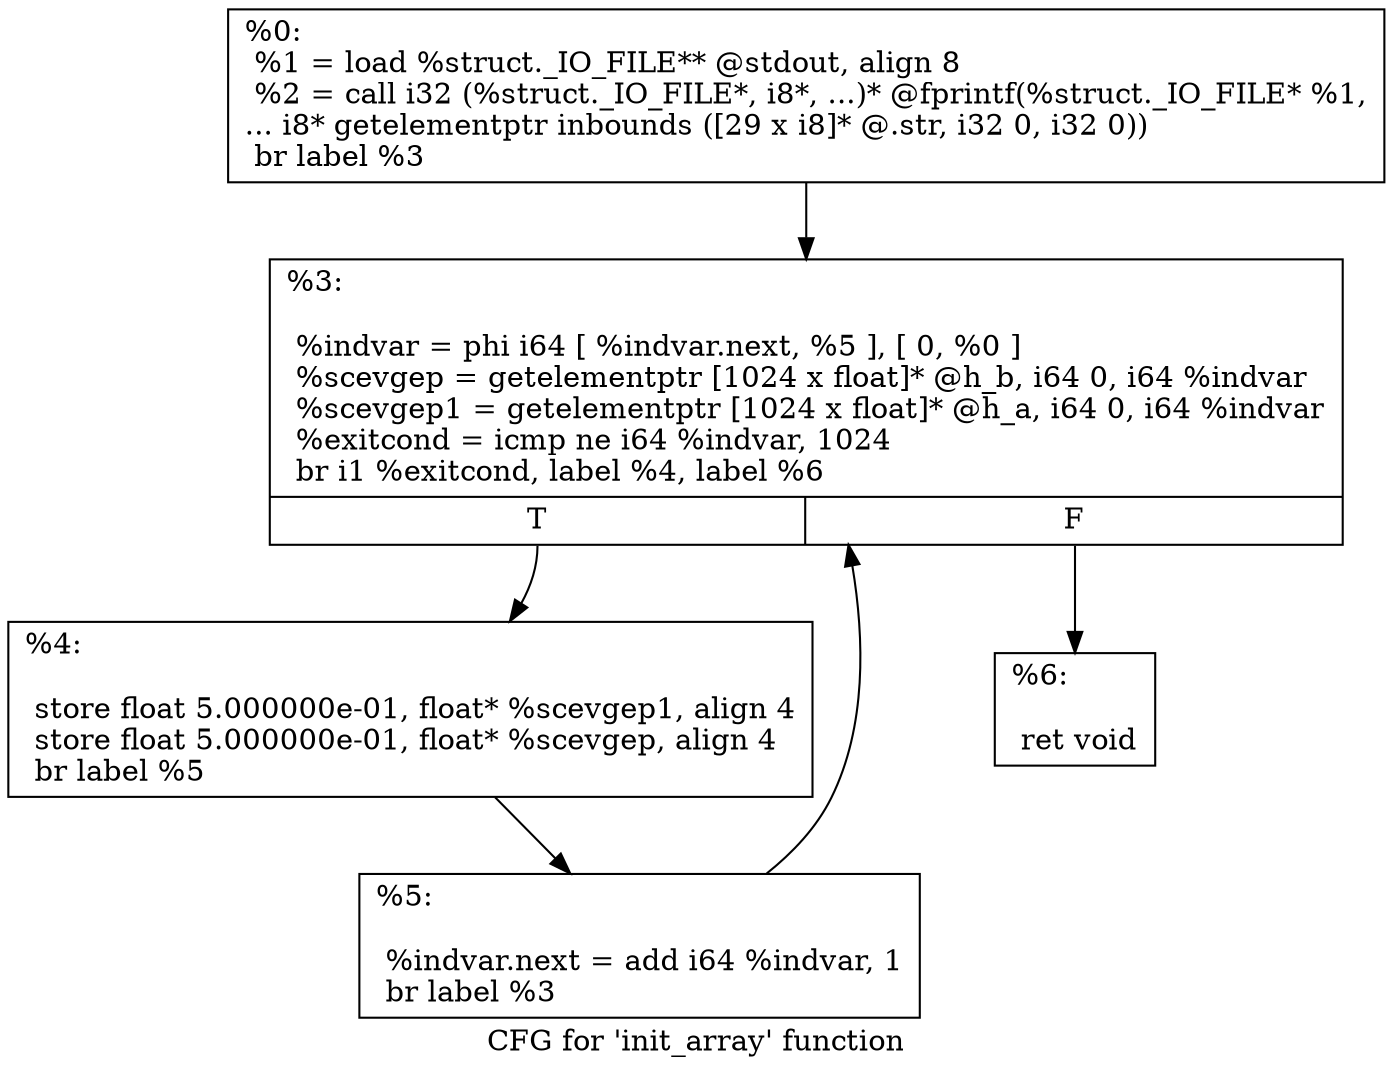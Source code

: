 digraph "CFG for 'init_array' function" {
	label="CFG for 'init_array' function";

	Node0x229e710 [shape=record,label="{%0:\l  %1 = load %struct._IO_FILE** @stdout, align 8\l  %2 = call i32 (%struct._IO_FILE*, i8*, ...)* @fprintf(%struct._IO_FILE* %1,\l... i8* getelementptr inbounds ([29 x i8]* @.str, i32 0, i32 0))\l  br label %3\l}"];
	Node0x229e710 -> Node0x229f4a0;
	Node0x229f4a0 [shape=record,label="{%3:\l\l  %indvar = phi i64 [ %indvar.next, %5 ], [ 0, %0 ]\l  %scevgep = getelementptr [1024 x float]* @h_b, i64 0, i64 %indvar\l  %scevgep1 = getelementptr [1024 x float]* @h_a, i64 0, i64 %indvar\l  %exitcond = icmp ne i64 %indvar, 1024\l  br i1 %exitcond, label %4, label %6\l|{<s0>T|<s1>F}}"];
	Node0x229f4a0:s0 -> Node0x229fc00;
	Node0x229f4a0:s1 -> Node0x229fca0;
	Node0x229fc00 [shape=record,label="{%4:\l\l  store float 5.000000e-01, float* %scevgep1, align 4\l  store float 5.000000e-01, float* %scevgep, align 4\l  br label %5\l}"];
	Node0x229fc00 -> Node0x229f670;
	Node0x229f670 [shape=record,label="{%5:\l\l  %indvar.next = add i64 %indvar, 1\l  br label %3\l}"];
	Node0x229f670 -> Node0x229f4a0;
	Node0x229fca0 [shape=record,label="{%6:\l\l  ret void\l}"];
}
